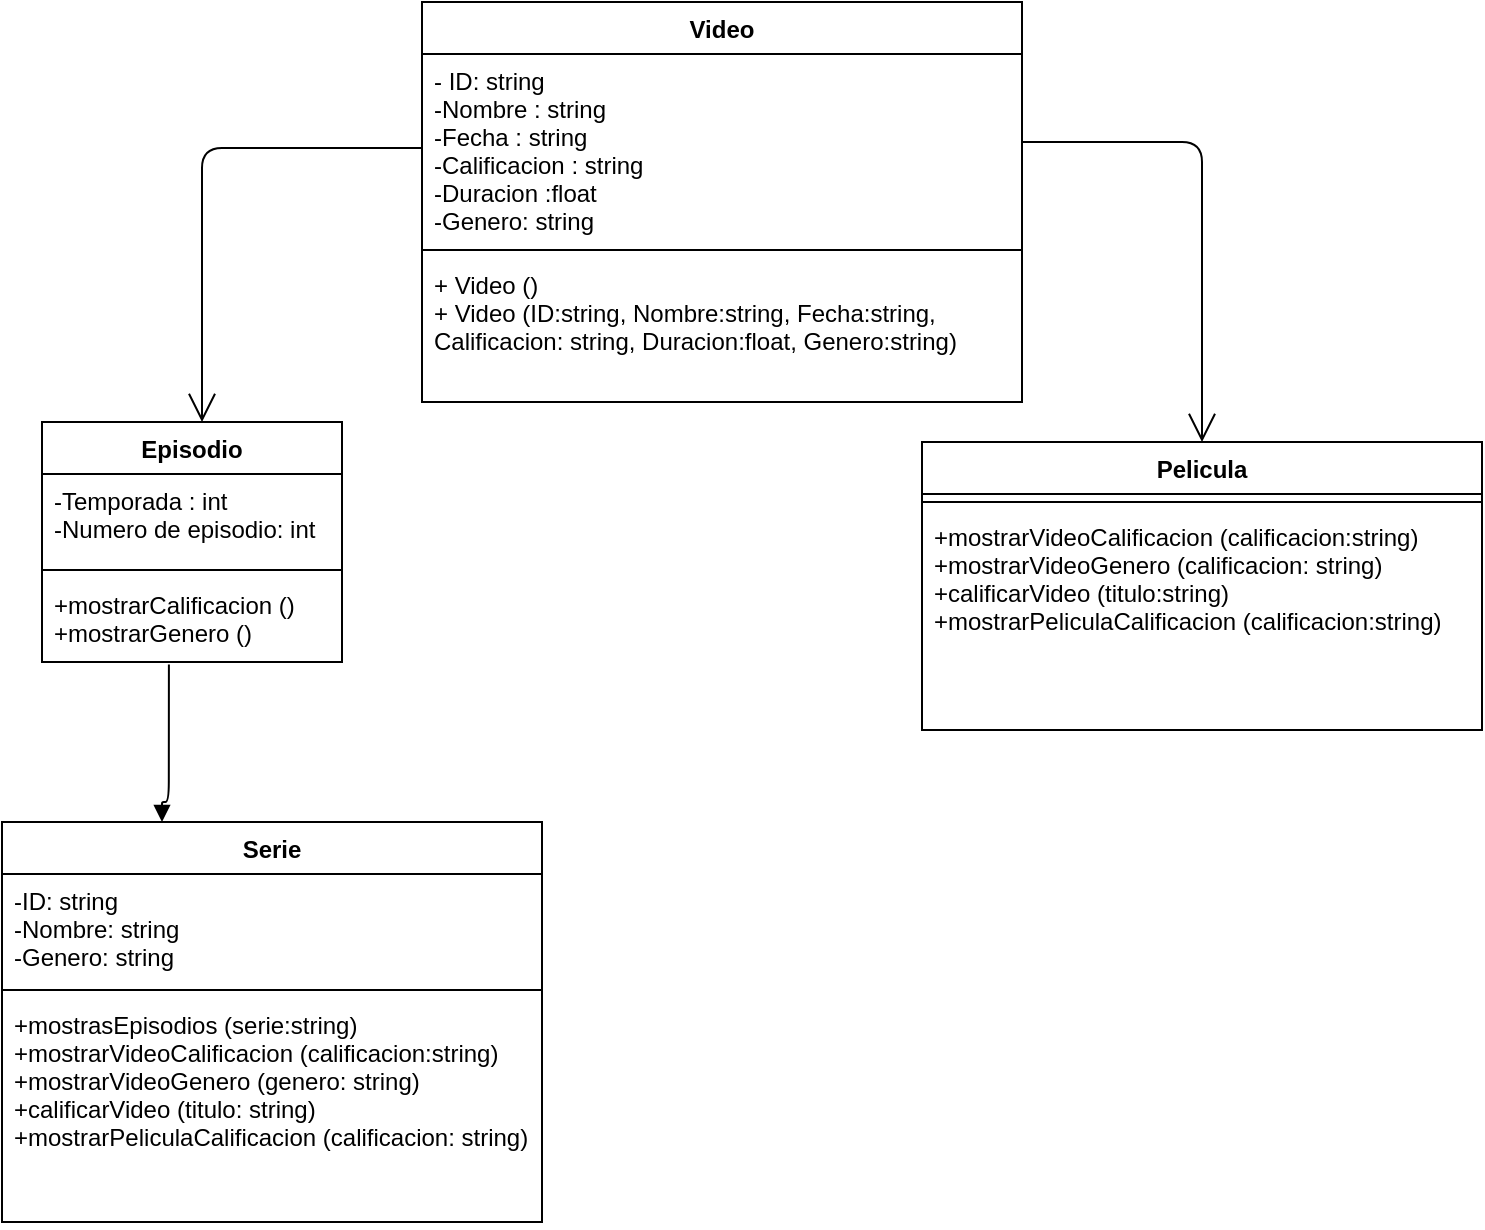 <mxfile>
    <diagram id="ZBzXes0WbrqCvFhTMkAU" name="Page-1">
        <mxGraphModel dx="1832" dy="666" grid="1" gridSize="10" guides="1" tooltips="1" connect="1" arrows="1" fold="1" page="1" pageScale="1" pageWidth="850" pageHeight="1100" math="0" shadow="0">
            <root>
                <mxCell id="0"/>
                <mxCell id="1" parent="0"/>
                <mxCell id="6" value="Video" style="swimlane;fontStyle=1;align=center;verticalAlign=top;childLayout=stackLayout;horizontal=1;startSize=26;horizontalStack=0;resizeParent=1;resizeParentMax=0;resizeLast=0;collapsible=1;marginBottom=0;" vertex="1" parent="1">
                    <mxGeometry x="300" y="20" width="300" height="200" as="geometry"/>
                </mxCell>
                <mxCell id="7" value="- ID: string&#10;-Nombre : string&#10;-Fecha : string&#10;-Calificacion : string &#10;-Duracion :float&#10;-Genero: string&#10;&#10;&#10;" style="text;strokeColor=none;fillColor=none;align=left;verticalAlign=top;spacingLeft=4;spacingRight=4;overflow=hidden;rotatable=0;points=[[0,0.5],[1,0.5]];portConstraint=eastwest;" vertex="1" parent="6">
                    <mxGeometry y="26" width="300" height="94" as="geometry"/>
                </mxCell>
                <mxCell id="8" value="" style="line;strokeWidth=1;fillColor=none;align=left;verticalAlign=middle;spacingTop=-1;spacingLeft=3;spacingRight=3;rotatable=0;labelPosition=right;points=[];portConstraint=eastwest;strokeColor=inherit;" vertex="1" parent="6">
                    <mxGeometry y="120" width="300" height="8" as="geometry"/>
                </mxCell>
                <mxCell id="9" value="+ Video ()&#10;+ Video (ID:string, Nombre:string, Fecha:string,&#10;Calificacion: string, Duracion:float, Genero:string)" style="text;strokeColor=none;fillColor=none;align=left;verticalAlign=top;spacingLeft=4;spacingRight=4;overflow=hidden;rotatable=0;points=[[0,0.5],[1,0.5]];portConstraint=eastwest;" vertex="1" parent="6">
                    <mxGeometry y="128" width="300" height="72" as="geometry"/>
                </mxCell>
                <mxCell id="10" value="" style="endArrow=open;endFill=1;endSize=12;html=1;" edge="1" parent="1">
                    <mxGeometry width="160" relative="1" as="geometry">
                        <mxPoint x="600" y="90" as="sourcePoint"/>
                        <mxPoint x="690" y="240" as="targetPoint"/>
                        <Array as="points">
                            <mxPoint x="690" y="90"/>
                        </Array>
                    </mxGeometry>
                </mxCell>
                <mxCell id="12" value="" style="endArrow=open;endFill=1;endSize=12;html=1;exitX=0;exitY=0.5;exitDx=0;exitDy=0;" edge="1" parent="1" source="7">
                    <mxGeometry width="160" relative="1" as="geometry">
                        <mxPoint x="220" y="160" as="sourcePoint"/>
                        <mxPoint x="190" y="230" as="targetPoint"/>
                        <Array as="points">
                            <mxPoint x="190" y="93"/>
                        </Array>
                    </mxGeometry>
                </mxCell>
                <mxCell id="13" value="Episodio" style="swimlane;fontStyle=1;align=center;verticalAlign=top;childLayout=stackLayout;horizontal=1;startSize=26;horizontalStack=0;resizeParent=1;resizeParentMax=0;resizeLast=0;collapsible=1;marginBottom=0;" vertex="1" parent="1">
                    <mxGeometry x="110" y="230" width="150" height="120" as="geometry"/>
                </mxCell>
                <mxCell id="14" value="-Temporada : int&#10;-Numero de episodio: int&#10;" style="text;strokeColor=none;fillColor=none;align=left;verticalAlign=top;spacingLeft=4;spacingRight=4;overflow=hidden;rotatable=0;points=[[0,0.5],[1,0.5]];portConstraint=eastwest;" vertex="1" parent="13">
                    <mxGeometry y="26" width="150" height="44" as="geometry"/>
                </mxCell>
                <mxCell id="15" value="" style="line;strokeWidth=1;fillColor=none;align=left;verticalAlign=middle;spacingTop=-1;spacingLeft=3;spacingRight=3;rotatable=0;labelPosition=right;points=[];portConstraint=eastwest;strokeColor=inherit;" vertex="1" parent="13">
                    <mxGeometry y="70" width="150" height="8" as="geometry"/>
                </mxCell>
                <mxCell id="16" value="+mostrarCalificacion ()&#10;+mostrarGenero ()" style="text;strokeColor=none;fillColor=none;align=left;verticalAlign=top;spacingLeft=4;spacingRight=4;overflow=hidden;rotatable=0;points=[[0,0.5],[1,0.5]];portConstraint=eastwest;" vertex="1" parent="13">
                    <mxGeometry y="78" width="150" height="42" as="geometry"/>
                </mxCell>
                <mxCell id="17" value="Pelicula" style="swimlane;fontStyle=1;align=center;verticalAlign=top;childLayout=stackLayout;horizontal=1;startSize=26;horizontalStack=0;resizeParent=1;resizeParentMax=0;resizeLast=0;collapsible=1;marginBottom=0;" vertex="1" parent="1">
                    <mxGeometry x="550" y="240" width="280" height="144" as="geometry"/>
                </mxCell>
                <mxCell id="19" value="" style="line;strokeWidth=1;fillColor=none;align=left;verticalAlign=middle;spacingTop=-1;spacingLeft=3;spacingRight=3;rotatable=0;labelPosition=right;points=[];portConstraint=eastwest;strokeColor=inherit;" vertex="1" parent="17">
                    <mxGeometry y="26" width="280" height="8" as="geometry"/>
                </mxCell>
                <mxCell id="20" value="+mostrarVideoCalificacion (calificacion:string)&#10;+mostrarVideoGenero (calificacion: string)&#10;+calificarVideo (titulo:string)&#10;+mostrarPeliculaCalificacion (calificacion:string)" style="text;strokeColor=none;fillColor=none;align=left;verticalAlign=top;spacingLeft=4;spacingRight=4;overflow=hidden;rotatable=0;points=[[0,0.5],[1,0.5]];portConstraint=eastwest;" vertex="1" parent="17">
                    <mxGeometry y="34" width="280" height="110" as="geometry"/>
                </mxCell>
                <mxCell id="22" value="" style="endArrow=block;endFill=1;html=1;edgeStyle=orthogonalEdgeStyle;align=left;verticalAlign=top;exitX=0.423;exitY=1.029;exitDx=0;exitDy=0;exitPerimeter=0;" edge="1" parent="1" source="16">
                    <mxGeometry x="-1" relative="1" as="geometry">
                        <mxPoint x="100" y="420" as="sourcePoint"/>
                        <mxPoint x="170" y="430" as="targetPoint"/>
                        <Array as="points">
                            <mxPoint x="174" y="420"/>
                            <mxPoint x="170" y="420"/>
                        </Array>
                    </mxGeometry>
                </mxCell>
                <mxCell id="24" value="Serie" style="swimlane;fontStyle=1;align=center;verticalAlign=top;childLayout=stackLayout;horizontal=1;startSize=26;horizontalStack=0;resizeParent=1;resizeParentMax=0;resizeLast=0;collapsible=1;marginBottom=0;" vertex="1" parent="1">
                    <mxGeometry x="90" y="430" width="270" height="200" as="geometry"/>
                </mxCell>
                <mxCell id="25" value="-ID: string&#10;-Nombre: string&#10;-Genero: string" style="text;strokeColor=none;fillColor=none;align=left;verticalAlign=top;spacingLeft=4;spacingRight=4;overflow=hidden;rotatable=0;points=[[0,0.5],[1,0.5]];portConstraint=eastwest;" vertex="1" parent="24">
                    <mxGeometry y="26" width="270" height="54" as="geometry"/>
                </mxCell>
                <mxCell id="26" value="" style="line;strokeWidth=1;fillColor=none;align=left;verticalAlign=middle;spacingTop=-1;spacingLeft=3;spacingRight=3;rotatable=0;labelPosition=right;points=[];portConstraint=eastwest;strokeColor=inherit;" vertex="1" parent="24">
                    <mxGeometry y="80" width="270" height="8" as="geometry"/>
                </mxCell>
                <mxCell id="27" value="+mostrasEpisodios (serie:string)&#10;+mostrarVideoCalificacion (calificacion:string)&#10;+mostrarVideoGenero (genero: string)&#10;+calificarVideo (titulo: string)&#10;+mostrarPeliculaCalificacion (calificacion: string)" style="text;strokeColor=none;fillColor=none;align=left;verticalAlign=top;spacingLeft=4;spacingRight=4;overflow=hidden;rotatable=0;points=[[0,0.5],[1,0.5]];portConstraint=eastwest;" vertex="1" parent="24">
                    <mxGeometry y="88" width="270" height="112" as="geometry"/>
                </mxCell>
            </root>
        </mxGraphModel>
    </diagram>
</mxfile>